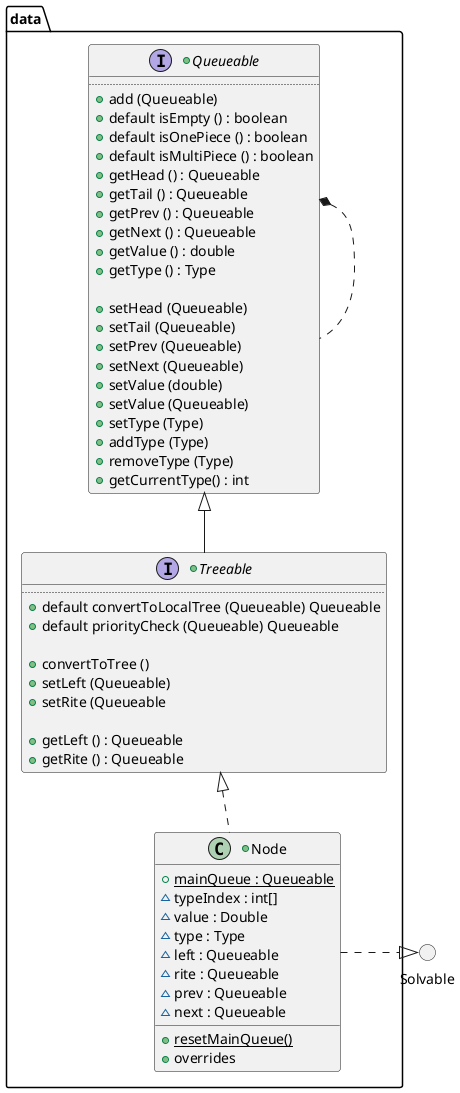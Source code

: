 @startuml

    () Solvable
'    () Parsable

package data {

    +interface Queueable {
        ..
            +{method} add (Queueable)
            +{method} default isEmpty () : boolean
            +{method} default isOnePiece () : boolean
            +{method} default isMultiPiece () : boolean
            +{method} getHead () : Queueable
            +{method} getTail () : Queueable
            +{method} getPrev () : Queueable
            +{method} getNext () : Queueable
            +{method} getValue () : double
            +{method} getType () : Type

            +{method} setHead (Queueable)
            +{method} setTail (Queueable)
            +{method} setPrev (Queueable)
            +{method} setNext (Queueable)
            +{method} setValue (double)
            +{method} setValue (Queueable)
            +{method} setType (Type)
            +{method} addType (Type)
            +{method} removeType (Type)
            +{method} getCurrentType() : int
    }

    +interface Treeable extends Queueable{
        ..
            + {method} default convertToLocalTree (Queueable) Queueable
            + {method} default priorityCheck (Queueable) Queueable

            + {method} convertToTree ()
            + {method} setLeft (Queueable)
            + {method} setRite (Queueable

            + {method} getLeft () : Queueable
            + {method} getRite () : Queueable
    }

    +class Node implements Treeable{

            + {field} {static} mainQueue : Queueable
            ~ {field} typeIndex : int[]
            ~ {field} value : Double
            ~ {field} type : Type
            ~ {field} left : Queueable
            ~ {field} rite : Queueable
            ~ {field} prev : Queueable
            ~ {field} next : Queueable
            + {method} {static} resetMainQueue()
            + {method} overrides
    }
}

        Queueable   *..    Queueable

        Node        .right.|>  Solvable

@enduml